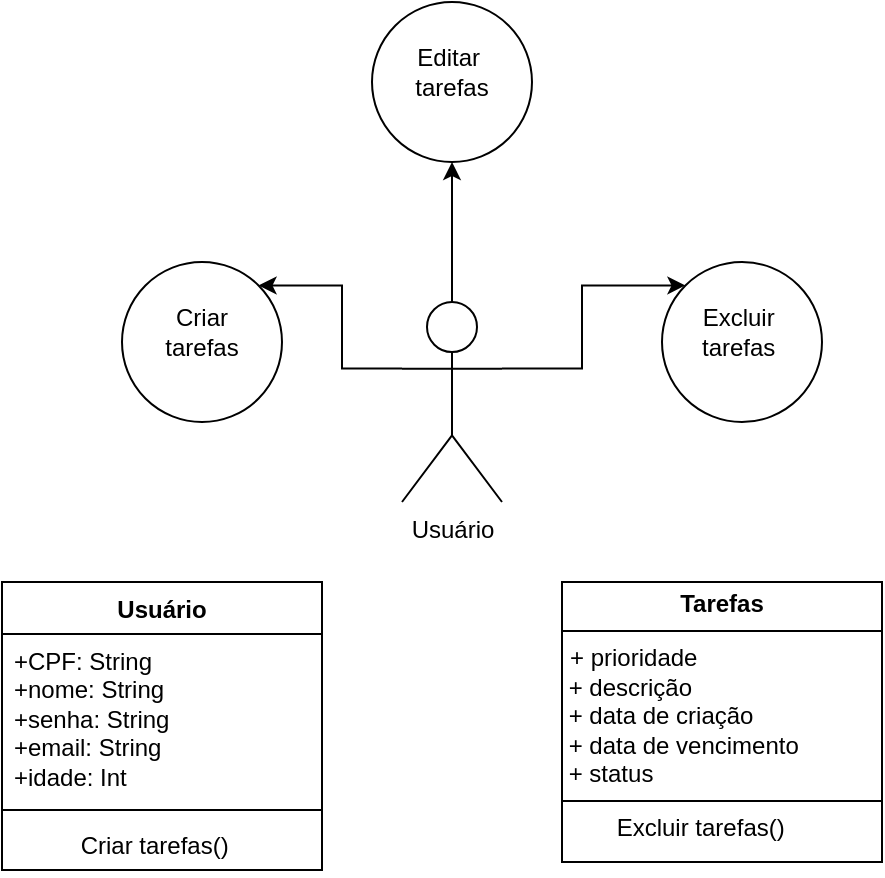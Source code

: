 <mxfile version="26.1.0">
  <diagram name="Página-1" id="gZLAHrKa2LAkKVzX3oqm">
    <mxGraphModel dx="1434" dy="772" grid="1" gridSize="10" guides="1" tooltips="1" connect="1" arrows="1" fold="1" page="1" pageScale="1" pageWidth="827" pageHeight="1169" math="0" shadow="0">
      <root>
        <mxCell id="0" />
        <mxCell id="1" parent="0" />
        <mxCell id="4SBieDoi5-MSazqWf2NV-91" value="&lt;p style=&quot;margin:0px;margin-top:4px;text-align:center;&quot;&gt;&lt;b&gt;Tarefas&lt;/b&gt;&lt;/p&gt;&lt;hr size=&quot;1&quot; style=&quot;border-style:solid;&quot;&gt;&lt;p style=&quot;margin:0px;margin-left:4px;&quot;&gt;+ prioridade&lt;/p&gt;&amp;nbsp;+ descrição&lt;div&gt;&lt;span style=&quot;background-color: transparent; color: light-dark(rgb(0, 0, 0), rgb(255, 255, 255));&quot;&gt;&amp;nbsp;+ data de criação&lt;/span&gt;&lt;/div&gt;&lt;div&gt;&amp;nbsp;+ data de vencimento&lt;/div&gt;&lt;div&gt;&amp;nbsp;+ status&lt;/div&gt;&lt;div&gt;&lt;hr size=&quot;1&quot; style=&quot;border-style:solid;&quot;&gt;&lt;p style=&quot;margin:0px;margin-left:4px;&quot;&gt;&amp;nbsp; &amp;nbsp; &amp;nbsp; &amp;nbsp;Excluir tarefas()&lt;/p&gt;&lt;/div&gt;" style="verticalAlign=top;align=left;overflow=fill;html=1;whiteSpace=wrap;" vertex="1" parent="1">
          <mxGeometry x="460" y="370" width="160" height="140" as="geometry" />
        </mxCell>
        <mxCell id="4SBieDoi5-MSazqWf2NV-92" value="Usuário" style="swimlane;fontStyle=1;align=center;verticalAlign=top;childLayout=stackLayout;horizontal=1;startSize=26;horizontalStack=0;resizeParent=1;resizeParentMax=0;resizeLast=0;collapsible=1;marginBottom=0;whiteSpace=wrap;html=1;" vertex="1" parent="1">
          <mxGeometry x="180" y="370" width="160" height="144" as="geometry" />
        </mxCell>
        <mxCell id="4SBieDoi5-MSazqWf2NV-93" value="+CPF: String&lt;div&gt;+nome:&amp;nbsp;&lt;span style=&quot;background-color: transparent; color: light-dark(rgb(0, 0, 0), rgb(255, 255, 255));&quot;&gt;String&lt;/span&gt;&lt;span style=&quot;background-color: transparent; color: light-dark(rgb(0, 0, 0), rgb(255, 255, 255));&quot;&gt;&amp;nbsp;&lt;/span&gt;&lt;/div&gt;&lt;div&gt;+senha:&amp;nbsp;&lt;span style=&quot;background-color: transparent; color: light-dark(rgb(0, 0, 0), rgb(255, 255, 255));&quot;&gt;String&lt;/span&gt;&lt;/div&gt;&lt;div&gt;+email:&amp;nbsp;&lt;span style=&quot;background-color: transparent; color: light-dark(rgb(0, 0, 0), rgb(255, 255, 255));&quot;&gt;String&lt;/span&gt;&lt;/div&gt;&lt;div&gt;+idade: Int&lt;/div&gt;" style="text;strokeColor=none;fillColor=none;align=left;verticalAlign=top;spacingLeft=4;spacingRight=4;overflow=hidden;rotatable=0;points=[[0,0.5],[1,0.5]];portConstraint=eastwest;whiteSpace=wrap;html=1;" vertex="1" parent="4SBieDoi5-MSazqWf2NV-92">
          <mxGeometry y="26" width="160" height="84" as="geometry" />
        </mxCell>
        <mxCell id="4SBieDoi5-MSazqWf2NV-94" value="" style="line;strokeWidth=1;fillColor=none;align=left;verticalAlign=middle;spacingTop=-1;spacingLeft=3;spacingRight=3;rotatable=0;labelPosition=right;points=[];portConstraint=eastwest;strokeColor=inherit;" vertex="1" parent="4SBieDoi5-MSazqWf2NV-92">
          <mxGeometry y="110" width="160" height="8" as="geometry" />
        </mxCell>
        <mxCell id="4SBieDoi5-MSazqWf2NV-95" value="&amp;nbsp; &amp;nbsp; &amp;nbsp; &amp;nbsp; &amp;nbsp; Criar tarefas()" style="text;strokeColor=none;fillColor=none;align=left;verticalAlign=top;spacingLeft=4;spacingRight=4;overflow=hidden;rotatable=0;points=[[0,0.5],[1,0.5]];portConstraint=eastwest;whiteSpace=wrap;html=1;" vertex="1" parent="4SBieDoi5-MSazqWf2NV-92">
          <mxGeometry y="118" width="160" height="26" as="geometry" />
        </mxCell>
        <mxCell id="4SBieDoi5-MSazqWf2NV-106" value="" style="edgeStyle=orthogonalEdgeStyle;rounded=0;orthogonalLoop=1;jettySize=auto;html=1;" edge="1" parent="1" source="4SBieDoi5-MSazqWf2NV-101" target="4SBieDoi5-MSazqWf2NV-105">
          <mxGeometry relative="1" as="geometry" />
        </mxCell>
        <mxCell id="4SBieDoi5-MSazqWf2NV-107" style="edgeStyle=orthogonalEdgeStyle;rounded=0;orthogonalLoop=1;jettySize=auto;html=1;exitX=0;exitY=0.333;exitDx=0;exitDy=0;exitPerimeter=0;entryX=1;entryY=0;entryDx=0;entryDy=0;" edge="1" parent="1" source="4SBieDoi5-MSazqWf2NV-101" target="4SBieDoi5-MSazqWf2NV-102">
          <mxGeometry relative="1" as="geometry" />
        </mxCell>
        <mxCell id="4SBieDoi5-MSazqWf2NV-111" style="edgeStyle=orthogonalEdgeStyle;rounded=0;orthogonalLoop=1;jettySize=auto;html=1;exitX=1;exitY=0.333;exitDx=0;exitDy=0;exitPerimeter=0;entryX=0;entryY=0;entryDx=0;entryDy=0;" edge="1" parent="1" source="4SBieDoi5-MSazqWf2NV-101" target="4SBieDoi5-MSazqWf2NV-109">
          <mxGeometry relative="1" as="geometry" />
        </mxCell>
        <mxCell id="4SBieDoi5-MSazqWf2NV-101" value="Usuário" style="shape=umlActor;verticalLabelPosition=bottom;verticalAlign=top;html=1;" vertex="1" parent="1">
          <mxGeometry x="380" y="230" width="50" height="100" as="geometry" />
        </mxCell>
        <mxCell id="4SBieDoi5-MSazqWf2NV-102" value="&lt;div&gt;&lt;br&gt;&lt;/div&gt;&lt;div&gt;Criar&lt;/div&gt;&lt;div&gt;tarefas&lt;/div&gt;" style="ellipse;whiteSpace=wrap;html=1;verticalAlign=top;" vertex="1" parent="1">
          <mxGeometry x="240" y="210" width="80" height="80" as="geometry" />
        </mxCell>
        <mxCell id="4SBieDoi5-MSazqWf2NV-105" value="&lt;div&gt;&lt;br&gt;&lt;/div&gt;&lt;div&gt;Editar&amp;nbsp;&lt;/div&gt;&lt;div&gt;tarefas&lt;/div&gt;" style="ellipse;whiteSpace=wrap;html=1;verticalAlign=top;" vertex="1" parent="1">
          <mxGeometry x="365" y="80" width="80" height="80" as="geometry" />
        </mxCell>
        <mxCell id="4SBieDoi5-MSazqWf2NV-109" value="&lt;div&gt;&lt;br&gt;&lt;/div&gt;&lt;div&gt;Excluir&amp;nbsp;&lt;/div&gt;&lt;div&gt;tarefas&amp;nbsp;&lt;/div&gt;" style="ellipse;whiteSpace=wrap;html=1;verticalAlign=top;" vertex="1" parent="1">
          <mxGeometry x="510" y="210" width="80" height="80" as="geometry" />
        </mxCell>
      </root>
    </mxGraphModel>
  </diagram>
</mxfile>
